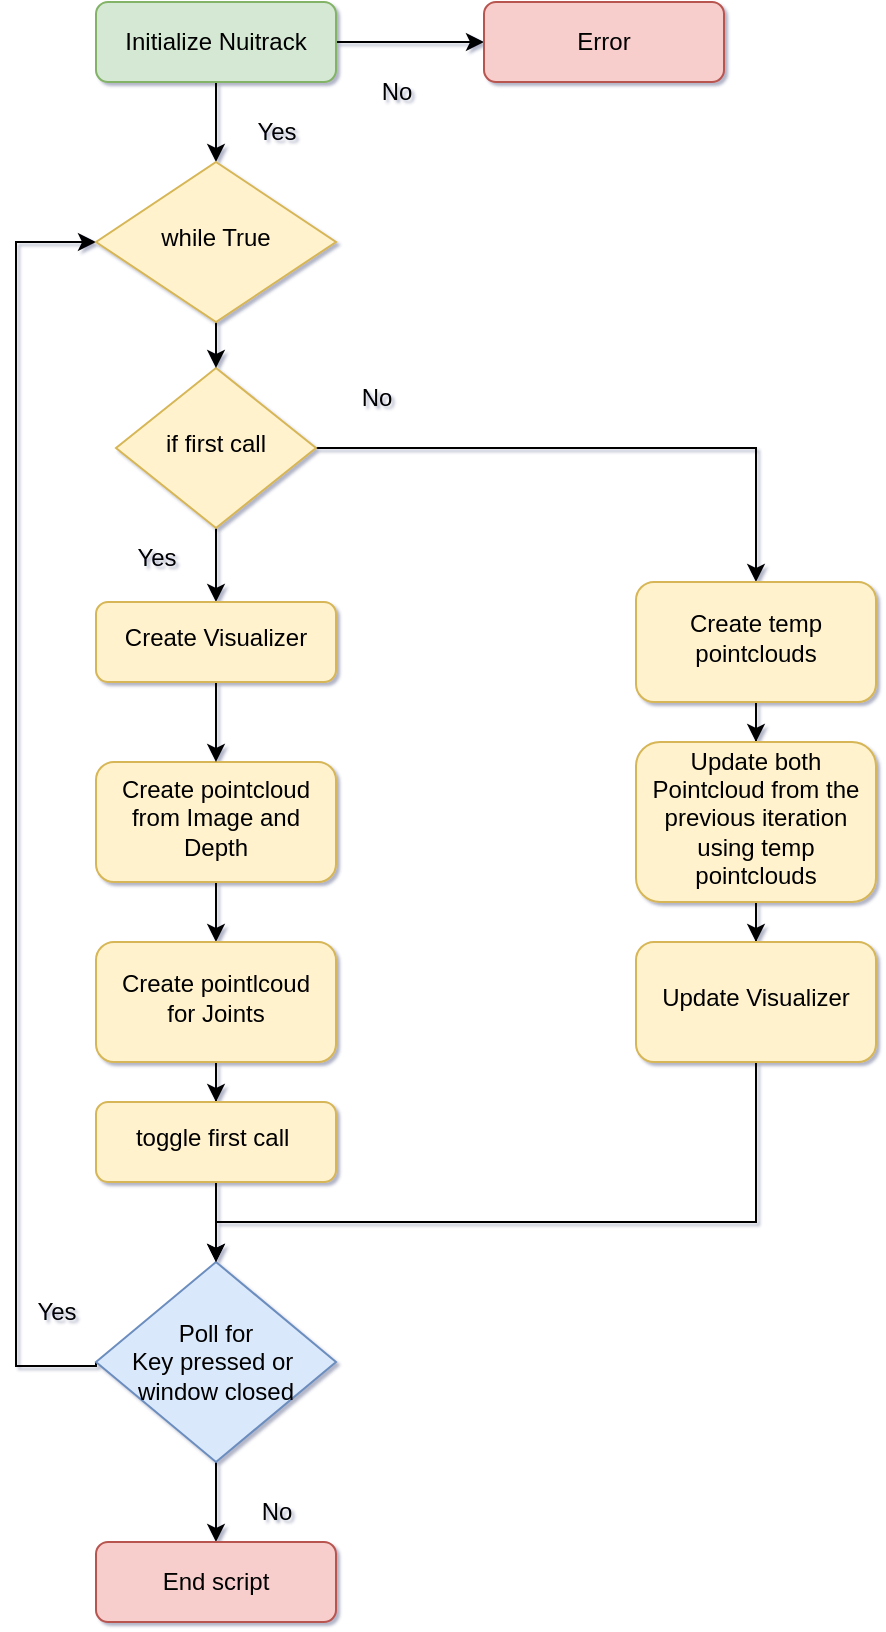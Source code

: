 <mxfile version="21.6.5" type="device">
  <diagram id="C5RBs43oDa-KdzZeNtuy" name="Page-1">
    <mxGraphModel dx="1434" dy="836" grid="1" gridSize="10" guides="1" tooltips="1" connect="1" arrows="1" fold="1" page="1" pageScale="1" pageWidth="827" pageHeight="1169" math="0" shadow="1">
      <root>
        <mxCell id="WIyWlLk6GJQsqaUBKTNV-0" />
        <mxCell id="WIyWlLk6GJQsqaUBKTNV-1" parent="WIyWlLk6GJQsqaUBKTNV-0" />
        <mxCell id="Pber8iFV_qfq_an7F8dp-8" value="" style="edgeStyle=orthogonalEdgeStyle;rounded=0;orthogonalLoop=1;jettySize=auto;html=1;" parent="WIyWlLk6GJQsqaUBKTNV-1" source="WIyWlLk6GJQsqaUBKTNV-3" target="Pber8iFV_qfq_an7F8dp-7" edge="1">
          <mxGeometry relative="1" as="geometry" />
        </mxCell>
        <mxCell id="NBi2mnkjktcc0aisDCl1-27" style="edgeStyle=orthogonalEdgeStyle;rounded=0;orthogonalLoop=1;jettySize=auto;html=1;exitX=0.5;exitY=1;exitDx=0;exitDy=0;entryX=0.5;entryY=0;entryDx=0;entryDy=0;" edge="1" parent="WIyWlLk6GJQsqaUBKTNV-1" source="WIyWlLk6GJQsqaUBKTNV-3" target="NBi2mnkjktcc0aisDCl1-4">
          <mxGeometry relative="1" as="geometry" />
        </mxCell>
        <mxCell id="WIyWlLk6GJQsqaUBKTNV-3" value="Initialize Nuitrack" style="rounded=1;whiteSpace=wrap;html=1;fontSize=12;glass=0;strokeWidth=1;shadow=0;fillColor=#d5e8d4;strokeColor=#82b366;" parent="WIyWlLk6GJQsqaUBKTNV-1" vertex="1">
          <mxGeometry x="160" y="150" width="120" height="40" as="geometry" />
        </mxCell>
        <mxCell id="NBi2mnkjktcc0aisDCl1-7" value="" style="edgeStyle=orthogonalEdgeStyle;rounded=0;orthogonalLoop=1;jettySize=auto;html=1;" edge="1" parent="WIyWlLk6GJQsqaUBKTNV-1" source="WIyWlLk6GJQsqaUBKTNV-6" target="NBi2mnkjktcc0aisDCl1-6">
          <mxGeometry relative="1" as="geometry" />
        </mxCell>
        <mxCell id="NBi2mnkjktcc0aisDCl1-16" style="edgeStyle=orthogonalEdgeStyle;rounded=0;orthogonalLoop=1;jettySize=auto;html=1;exitX=1;exitY=0.5;exitDx=0;exitDy=0;entryX=0.5;entryY=0;entryDx=0;entryDy=0;" edge="1" parent="WIyWlLk6GJQsqaUBKTNV-1" source="WIyWlLk6GJQsqaUBKTNV-6" target="NBi2mnkjktcc0aisDCl1-10">
          <mxGeometry relative="1" as="geometry" />
        </mxCell>
        <mxCell id="WIyWlLk6GJQsqaUBKTNV-6" value="if first call" style="rhombus;whiteSpace=wrap;html=1;shadow=0;fontFamily=Helvetica;fontSize=12;align=center;strokeWidth=1;spacing=6;spacingTop=-4;fillColor=#fff2cc;strokeColor=#d6b656;" parent="WIyWlLk6GJQsqaUBKTNV-1" vertex="1">
          <mxGeometry x="170" y="333" width="100" height="80" as="geometry" />
        </mxCell>
        <mxCell id="76dpudDBtbsLCGzjDAkL-18" style="edgeStyle=orthogonalEdgeStyle;rounded=0;orthogonalLoop=1;jettySize=auto;html=1;exitX=0.5;exitY=1;exitDx=0;exitDy=0;entryX=0.5;entryY=0;entryDx=0;entryDy=0;" parent="WIyWlLk6GJQsqaUBKTNV-1" source="76dpudDBtbsLCGzjDAkL-9" target="76dpudDBtbsLCGzjDAkL-16" edge="1">
          <mxGeometry relative="1" as="geometry" />
        </mxCell>
        <mxCell id="NBi2mnkjktcc0aisDCl1-25" style="edgeStyle=orthogonalEdgeStyle;rounded=0;orthogonalLoop=1;jettySize=auto;html=1;exitX=0;exitY=0.5;exitDx=0;exitDy=0;entryX=0;entryY=0.5;entryDx=0;entryDy=0;" edge="1" parent="WIyWlLk6GJQsqaUBKTNV-1" source="76dpudDBtbsLCGzjDAkL-9" target="NBi2mnkjktcc0aisDCl1-4">
          <mxGeometry relative="1" as="geometry">
            <Array as="points">
              <mxPoint x="120" y="832" />
              <mxPoint x="120" y="270" />
            </Array>
          </mxGeometry>
        </mxCell>
        <mxCell id="76dpudDBtbsLCGzjDAkL-9" value="Poll for &lt;br&gt;Key pressed or&amp;nbsp;&lt;br&gt;window closed" style="rhombus;whiteSpace=wrap;html=1;fillColor=#dae8fc;strokeColor=#6c8ebf;" parent="WIyWlLk6GJQsqaUBKTNV-1" vertex="1">
          <mxGeometry x="160" y="780" width="120" height="100" as="geometry" />
        </mxCell>
        <mxCell id="76dpudDBtbsLCGzjDAkL-16" value="End script" style="rounded=1;whiteSpace=wrap;html=1;fontSize=12;glass=0;strokeWidth=1;shadow=0;fillColor=#f8cecc;strokeColor=#b85450;" parent="WIyWlLk6GJQsqaUBKTNV-1" vertex="1">
          <mxGeometry x="160" y="920" width="120" height="40" as="geometry" />
        </mxCell>
        <mxCell id="76dpudDBtbsLCGzjDAkL-19" value="Yes" style="text;html=1;align=center;verticalAlign=middle;resizable=0;points=[];autosize=1;strokeColor=none;fillColor=none;" parent="WIyWlLk6GJQsqaUBKTNV-1" vertex="1">
          <mxGeometry x="120" y="790" width="40" height="30" as="geometry" />
        </mxCell>
        <mxCell id="76dpudDBtbsLCGzjDAkL-20" value="No" style="text;html=1;align=center;verticalAlign=middle;resizable=0;points=[];autosize=1;strokeColor=none;fillColor=none;" parent="WIyWlLk6GJQsqaUBKTNV-1" vertex="1">
          <mxGeometry x="230" y="890" width="40" height="30" as="geometry" />
        </mxCell>
        <mxCell id="Pber8iFV_qfq_an7F8dp-7" value="Error" style="whiteSpace=wrap;html=1;fillColor=#f8cecc;strokeColor=#b85450;rounded=1;glass=0;strokeWidth=1;shadow=0;" parent="WIyWlLk6GJQsqaUBKTNV-1" vertex="1">
          <mxGeometry x="354" y="150" width="120" height="40" as="geometry" />
        </mxCell>
        <mxCell id="Pber8iFV_qfq_an7F8dp-9" value="Yes" style="text;html=1;align=center;verticalAlign=middle;resizable=0;points=[];autosize=1;strokeColor=none;fillColor=none;" parent="WIyWlLk6GJQsqaUBKTNV-1" vertex="1">
          <mxGeometry x="230" y="200" width="40" height="30" as="geometry" />
        </mxCell>
        <mxCell id="Pber8iFV_qfq_an7F8dp-10" value="No" style="text;html=1;align=center;verticalAlign=middle;resizable=0;points=[];autosize=1;strokeColor=none;fillColor=none;" parent="WIyWlLk6GJQsqaUBKTNV-1" vertex="1">
          <mxGeometry x="290" y="180" width="40" height="30" as="geometry" />
        </mxCell>
        <mxCell id="NBi2mnkjktcc0aisDCl1-3" value="" style="edgeStyle=orthogonalEdgeStyle;rounded=0;orthogonalLoop=1;jettySize=auto;html=1;" edge="1" parent="WIyWlLk6GJQsqaUBKTNV-1" source="NBi2mnkjktcc0aisDCl1-0" target="NBi2mnkjktcc0aisDCl1-2">
          <mxGeometry relative="1" as="geometry" />
        </mxCell>
        <mxCell id="NBi2mnkjktcc0aisDCl1-0" value="Create pointcloud from Image and Depth" style="rounded=1;whiteSpace=wrap;html=1;fillColor=#fff2cc;strokeColor=#d6b656;shadow=0;strokeWidth=1;spacing=6;spacingTop=-4;" vertex="1" parent="WIyWlLk6GJQsqaUBKTNV-1">
          <mxGeometry x="160" y="530" width="120" height="60" as="geometry" />
        </mxCell>
        <mxCell id="NBi2mnkjktcc0aisDCl1-23" value="" style="edgeStyle=orthogonalEdgeStyle;rounded=0;orthogonalLoop=1;jettySize=auto;html=1;" edge="1" parent="WIyWlLk6GJQsqaUBKTNV-1" source="NBi2mnkjktcc0aisDCl1-2" target="NBi2mnkjktcc0aisDCl1-22">
          <mxGeometry relative="1" as="geometry" />
        </mxCell>
        <mxCell id="NBi2mnkjktcc0aisDCl1-2" value="Create pointlcoud for Joints" style="rounded=1;whiteSpace=wrap;html=1;fillColor=#fff2cc;strokeColor=#d6b656;shadow=0;strokeWidth=1;spacing=6;spacingTop=-4;" vertex="1" parent="WIyWlLk6GJQsqaUBKTNV-1">
          <mxGeometry x="160" y="620" width="120" height="60" as="geometry" />
        </mxCell>
        <mxCell id="NBi2mnkjktcc0aisDCl1-5" style="edgeStyle=orthogonalEdgeStyle;rounded=0;orthogonalLoop=1;jettySize=auto;html=1;exitX=0.5;exitY=1;exitDx=0;exitDy=0;entryX=0.5;entryY=0;entryDx=0;entryDy=0;" edge="1" parent="WIyWlLk6GJQsqaUBKTNV-1" source="NBi2mnkjktcc0aisDCl1-4" target="WIyWlLk6GJQsqaUBKTNV-6">
          <mxGeometry relative="1" as="geometry" />
        </mxCell>
        <mxCell id="NBi2mnkjktcc0aisDCl1-4" value="while True" style="rhombus;whiteSpace=wrap;html=1;shadow=0;fontFamily=Helvetica;fontSize=12;align=center;strokeWidth=1;spacing=6;spacingTop=-4;fillColor=#fff2cc;strokeColor=#d6b656;" vertex="1" parent="WIyWlLk6GJQsqaUBKTNV-1">
          <mxGeometry x="160" y="230" width="120" height="80" as="geometry" />
        </mxCell>
        <mxCell id="NBi2mnkjktcc0aisDCl1-8" style="edgeStyle=orthogonalEdgeStyle;rounded=0;orthogonalLoop=1;jettySize=auto;html=1;exitX=0.5;exitY=1;exitDx=0;exitDy=0;entryX=0.5;entryY=0;entryDx=0;entryDy=0;" edge="1" parent="WIyWlLk6GJQsqaUBKTNV-1" source="NBi2mnkjktcc0aisDCl1-6" target="NBi2mnkjktcc0aisDCl1-0">
          <mxGeometry relative="1" as="geometry" />
        </mxCell>
        <mxCell id="NBi2mnkjktcc0aisDCl1-6" value="Create Visualizer" style="rounded=1;whiteSpace=wrap;html=1;fillColor=#fff2cc;strokeColor=#d6b656;shadow=0;strokeWidth=1;spacing=6;spacingTop=-4;" vertex="1" parent="WIyWlLk6GJQsqaUBKTNV-1">
          <mxGeometry x="160" y="450" width="120" height="40" as="geometry" />
        </mxCell>
        <mxCell id="NBi2mnkjktcc0aisDCl1-9" value="" style="edgeStyle=orthogonalEdgeStyle;rounded=0;orthogonalLoop=1;jettySize=auto;html=1;" edge="1" source="NBi2mnkjktcc0aisDCl1-10" target="NBi2mnkjktcc0aisDCl1-11" parent="WIyWlLk6GJQsqaUBKTNV-1">
          <mxGeometry relative="1" as="geometry" />
        </mxCell>
        <mxCell id="NBi2mnkjktcc0aisDCl1-10" value="Create temp pointclouds" style="rounded=1;whiteSpace=wrap;html=1;fillColor=#fff2cc;strokeColor=#d6b656;shadow=0;strokeWidth=1;spacing=6;spacingTop=-4;" vertex="1" parent="WIyWlLk6GJQsqaUBKTNV-1">
          <mxGeometry x="430" y="440" width="120" height="60" as="geometry" />
        </mxCell>
        <mxCell id="NBi2mnkjktcc0aisDCl1-15" value="" style="edgeStyle=orthogonalEdgeStyle;rounded=0;orthogonalLoop=1;jettySize=auto;html=1;" edge="1" parent="WIyWlLk6GJQsqaUBKTNV-1" source="NBi2mnkjktcc0aisDCl1-11" target="NBi2mnkjktcc0aisDCl1-14">
          <mxGeometry relative="1" as="geometry" />
        </mxCell>
        <mxCell id="NBi2mnkjktcc0aisDCl1-11" value="Update both Pointcloud from the previous iteration using temp pointclouds" style="rounded=1;whiteSpace=wrap;html=1;fillColor=#fff2cc;strokeColor=#d6b656;shadow=0;strokeWidth=1;spacing=6;spacingTop=-4;" vertex="1" parent="WIyWlLk6GJQsqaUBKTNV-1">
          <mxGeometry x="430" y="520" width="120" height="80" as="geometry" />
        </mxCell>
        <mxCell id="NBi2mnkjktcc0aisDCl1-26" style="edgeStyle=orthogonalEdgeStyle;rounded=0;orthogonalLoop=1;jettySize=auto;html=1;exitX=0.5;exitY=1;exitDx=0;exitDy=0;entryX=0.5;entryY=0;entryDx=0;entryDy=0;" edge="1" parent="WIyWlLk6GJQsqaUBKTNV-1" source="NBi2mnkjktcc0aisDCl1-14" target="76dpudDBtbsLCGzjDAkL-9">
          <mxGeometry relative="1" as="geometry">
            <Array as="points">
              <mxPoint x="490" y="760" />
              <mxPoint x="220" y="760" />
            </Array>
          </mxGeometry>
        </mxCell>
        <mxCell id="NBi2mnkjktcc0aisDCl1-14" value="Update Visualizer" style="whiteSpace=wrap;html=1;fillColor=#fff2cc;strokeColor=#d6b656;rounded=1;shadow=0;strokeWidth=1;spacing=6;spacingTop=-4;" vertex="1" parent="WIyWlLk6GJQsqaUBKTNV-1">
          <mxGeometry x="430" y="620" width="120" height="60" as="geometry" />
        </mxCell>
        <mxCell id="NBi2mnkjktcc0aisDCl1-17" value="No" style="text;html=1;align=center;verticalAlign=middle;resizable=0;points=[];autosize=1;strokeColor=none;fillColor=none;" vertex="1" parent="WIyWlLk6GJQsqaUBKTNV-1">
          <mxGeometry x="280" y="333" width="40" height="30" as="geometry" />
        </mxCell>
        <mxCell id="NBi2mnkjktcc0aisDCl1-18" value="Yes" style="text;html=1;align=center;verticalAlign=middle;resizable=0;points=[];autosize=1;strokeColor=none;fillColor=none;" vertex="1" parent="WIyWlLk6GJQsqaUBKTNV-1">
          <mxGeometry x="170" y="413" width="40" height="30" as="geometry" />
        </mxCell>
        <mxCell id="NBi2mnkjktcc0aisDCl1-24" style="edgeStyle=orthogonalEdgeStyle;rounded=0;orthogonalLoop=1;jettySize=auto;html=1;exitX=0.5;exitY=1;exitDx=0;exitDy=0;entryX=0.5;entryY=0;entryDx=0;entryDy=0;" edge="1" parent="WIyWlLk6GJQsqaUBKTNV-1" source="NBi2mnkjktcc0aisDCl1-22" target="76dpudDBtbsLCGzjDAkL-9">
          <mxGeometry relative="1" as="geometry" />
        </mxCell>
        <mxCell id="NBi2mnkjktcc0aisDCl1-22" value="toggle first call&amp;nbsp;" style="whiteSpace=wrap;html=1;fillColor=#fff2cc;strokeColor=#d6b656;rounded=1;shadow=0;strokeWidth=1;spacing=6;spacingTop=-4;" vertex="1" parent="WIyWlLk6GJQsqaUBKTNV-1">
          <mxGeometry x="160" y="700" width="120" height="40" as="geometry" />
        </mxCell>
      </root>
    </mxGraphModel>
  </diagram>
</mxfile>
